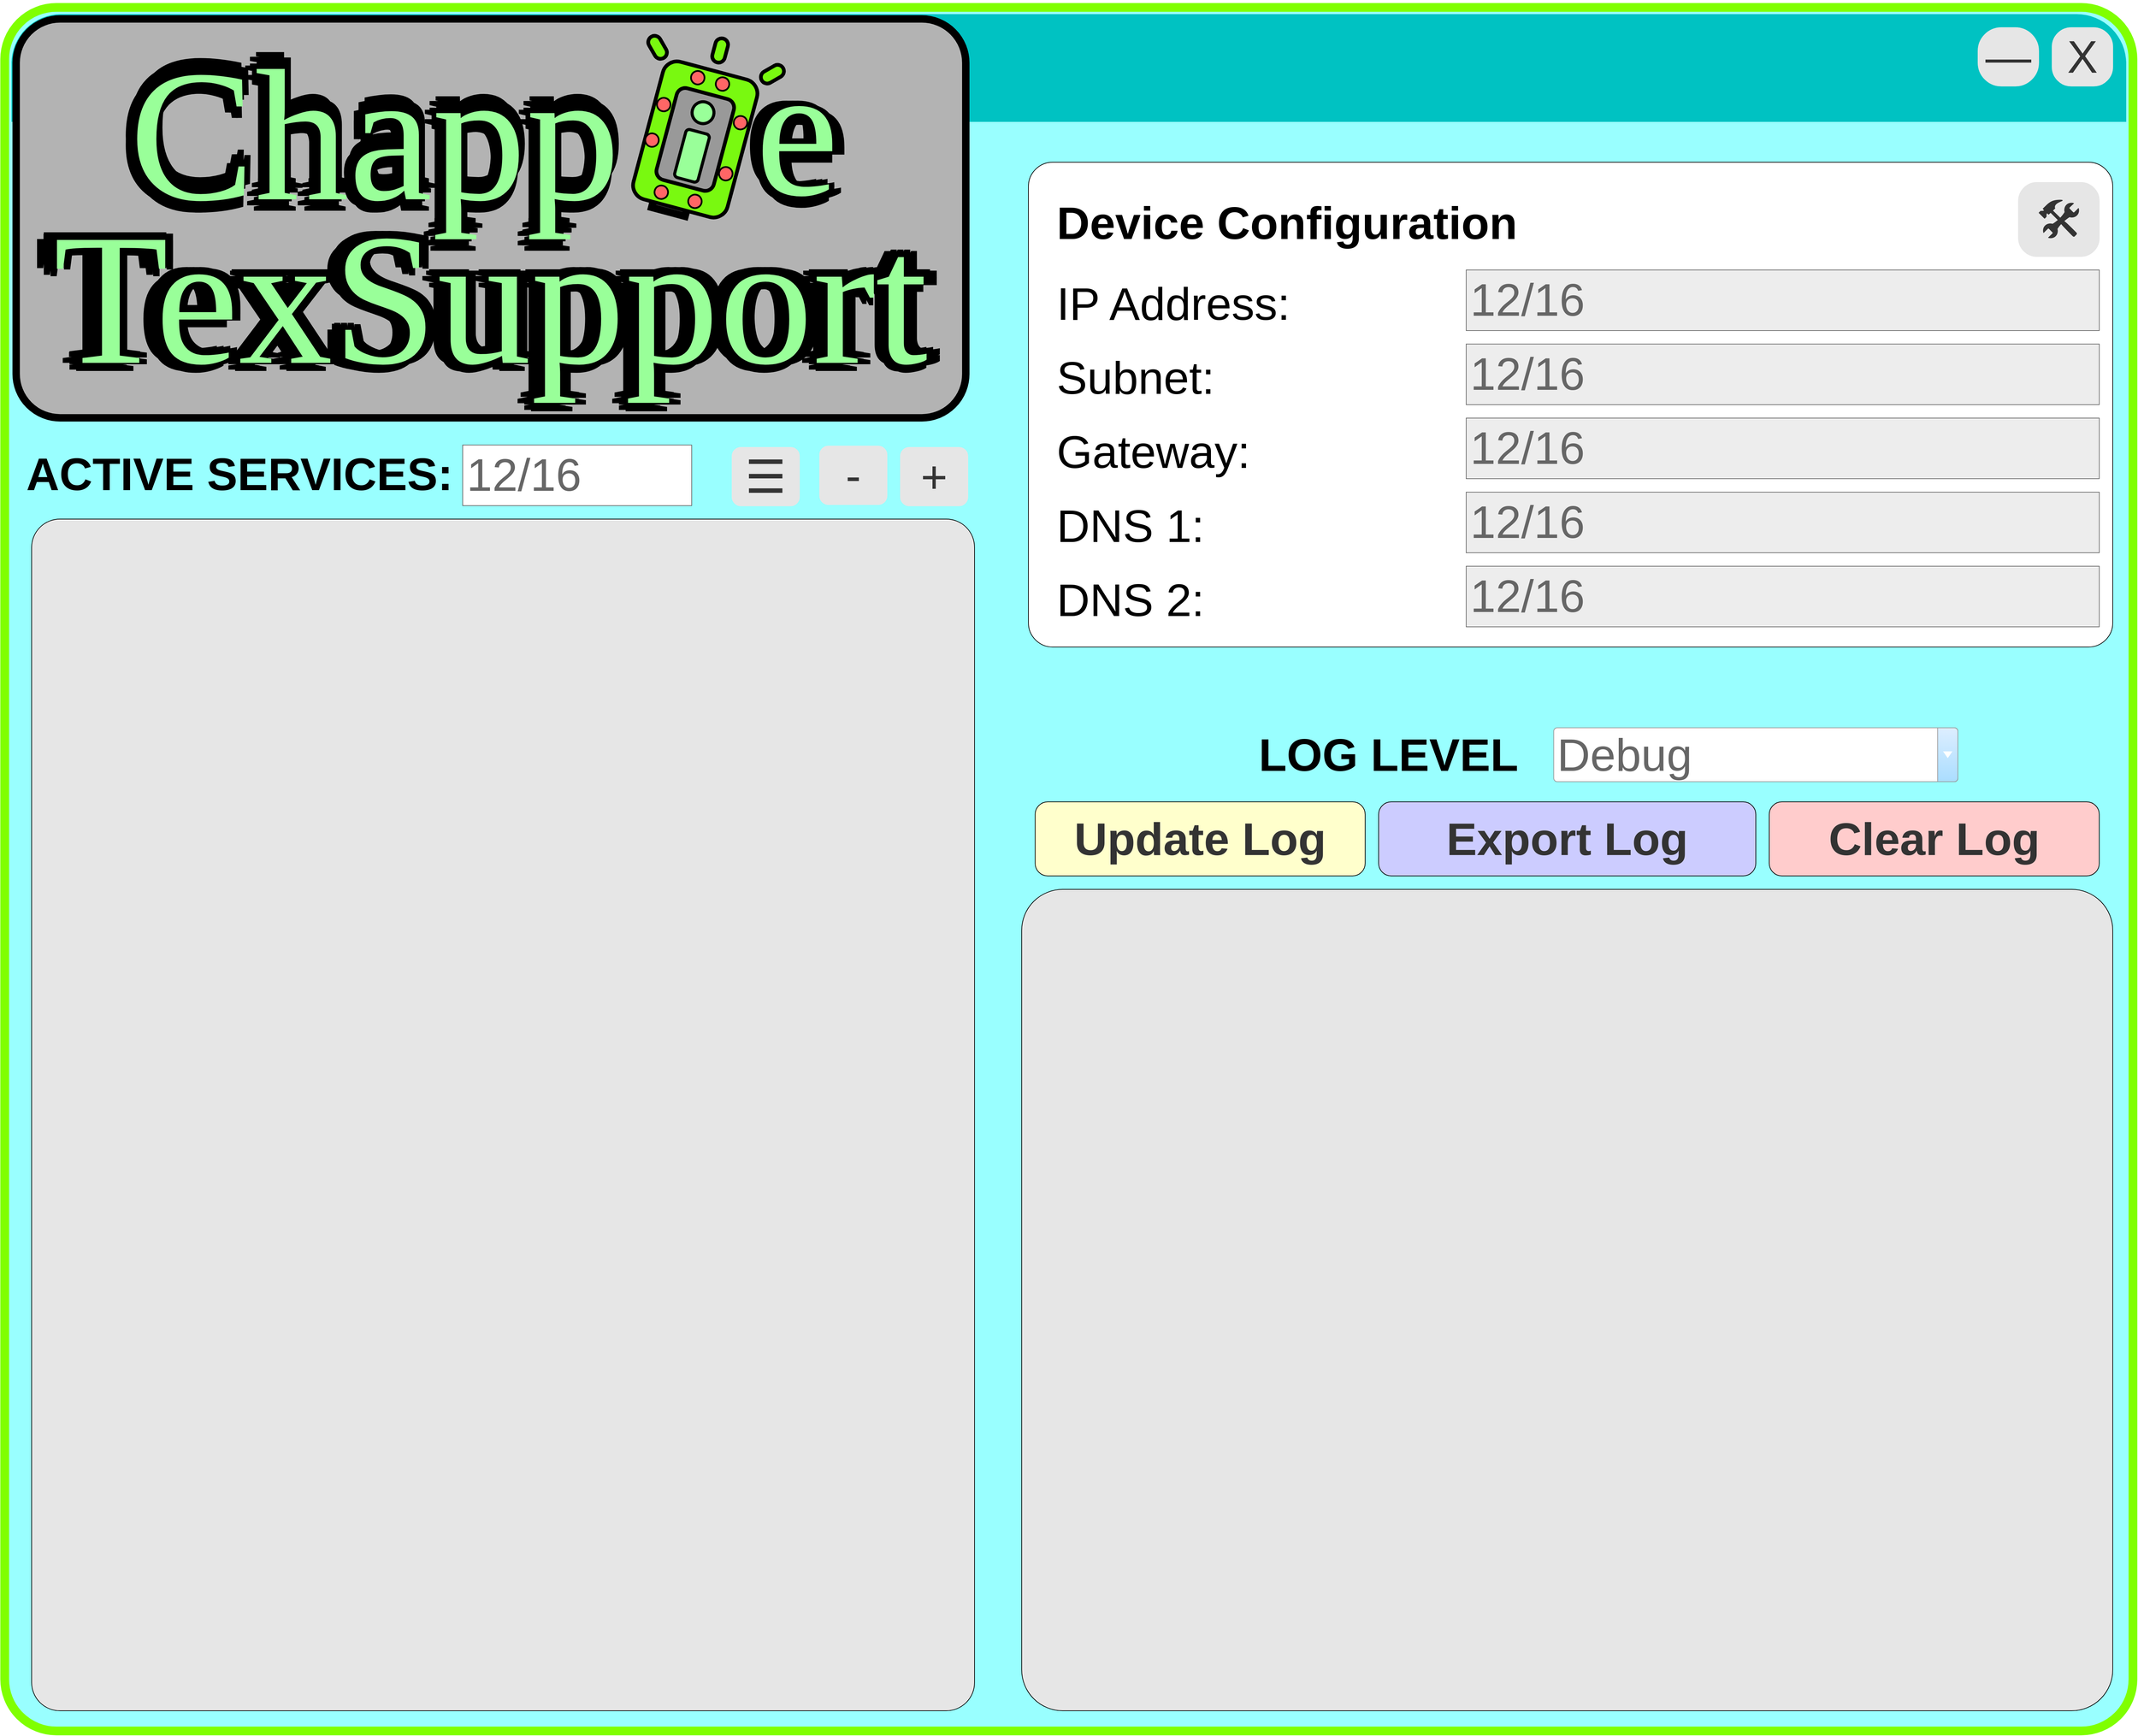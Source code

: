 <mxfile version="24.7.17" pages="2">
  <diagram name="MainWindow" id="oOBrqAGCogC8SRWoqGsm">
    <mxGraphModel dx="7380" dy="5585" grid="1" gridSize="10" guides="1" tooltips="1" connect="1" arrows="1" fold="1" page="1" pageScale="1" pageWidth="1100" pageHeight="850" math="0" shadow="0">
      <root>
        <mxCell id="0" />
        <mxCell id="1" style="locked=1;" parent="0" />
        <mxCell id="yLteLBrz_BaPCfXy9s6h-1" value="" style="rounded=1;whiteSpace=wrap;html=1;fillColor=#99FFFF;strokeColor=#80FF00;strokeWidth=13;arcSize=3;" vertex="1" parent="1">
          <mxGeometry x="-2130" y="-1800" width="3160" height="2560" as="geometry" />
        </mxCell>
        <mxCell id="R0jo2DVKb32yIrKD3T5F-70" value="" style="rounded=1;whiteSpace=wrap;html=1;arcSize=46;fillColor=#00C2C2;strokeColor=none;" vertex="1" parent="1">
          <mxGeometry x="-2120" y="-1790" width="3140" height="160" as="geometry" />
        </mxCell>
        <mxCell id="R0jo2DVKb32yIrKD3T5F-71" value="" style="rounded=1;whiteSpace=wrap;html=1;arcSize=0;fillColor=#00C2C2;strokeColor=none;" vertex="1" parent="1">
          <mxGeometry x="-2120" y="-1720" width="3140" height="90" as="geometry" />
        </mxCell>
        <mxCell id="yLteLBrz_BaPCfXy9s6h-2" value="Logo" style="locked=1;" parent="0" />
        <mxCell id="yLteLBrz_BaPCfXy9s6h-62" value="" style="group" vertex="1" connectable="0" parent="yLteLBrz_BaPCfXy9s6h-2">
          <mxGeometry x="-2113" y="-1811" width="1417.269" height="630.002" as="geometry" />
        </mxCell>
        <mxCell id="yLteLBrz_BaPCfXy9s6h-22" value="" style="group" vertex="1" connectable="0" parent="yLteLBrz_BaPCfXy9s6h-62">
          <mxGeometry y="28.156" width="1410.0" height="601.846" as="geometry" />
        </mxCell>
        <mxCell id="yLteLBrz_BaPCfXy9s6h-24" value="" style="rounded=1;whiteSpace=wrap;html=1;arcSize=11;fillColor=#B3B3B3;strokeWidth=11;container=0;" vertex="1" parent="yLteLBrz_BaPCfXy9s6h-22">
          <mxGeometry width="1410.0" height="592.458" as="geometry" />
        </mxCell>
        <mxCell id="R0jo2DVKb32yIrKD3T5F-49" value="" style="group" vertex="1" connectable="0" parent="yLteLBrz_BaPCfXy9s6h-22">
          <mxGeometry x="910.0" y="21.844" width="233.33" height="304.98" as="geometry" />
        </mxCell>
        <mxCell id="yLteLBrz_BaPCfXy9s6h-23" value="" style="rounded=0;whiteSpace=wrap;html=1;rotation=105;strokeWidth=11;fillColor=#B3B3B3;container=0;" vertex="1" parent="R0jo2DVKb32yIrKD3T5F-49">
          <mxGeometry x="3.542" y="167.491" width="148.008" height="51.268" as="geometry" />
        </mxCell>
        <mxCell id="yLteLBrz_BaPCfXy9s6h-25" value="" style="group" vertex="1" connectable="0" parent="R0jo2DVKb32yIrKD3T5F-49">
          <mxGeometry width="233.33" height="304.98" as="geometry" />
        </mxCell>
        <mxCell id="yLteLBrz_BaPCfXy9s6h-26" value="" style="rounded=1;whiteSpace=wrap;html=1;arcSize=50;strokeColor=default;fillColor=#79F910;rotation=-30;strokeWidth=5.5;container=0;" vertex="1" parent="yLteLBrz_BaPCfXy9s6h-25">
          <mxGeometry x="194.326" y="50.475" width="36.566" height="18.918" as="geometry" />
        </mxCell>
        <mxCell id="yLteLBrz_BaPCfXy9s6h-27" value="" style="rounded=1;whiteSpace=wrap;html=1;rotation=15;fillColor=#79F910;strokeWidth=5.5;container=0;" vertex="1" parent="yLteLBrz_BaPCfXy9s6h-25">
          <mxGeometry x="25.806" y="51.214" width="144.496" height="211.375" as="geometry" />
        </mxCell>
        <mxCell id="yLteLBrz_BaPCfXy9s6h-28" value="" style="rounded=1;whiteSpace=wrap;html=1;rotation=15;fillColor=#999999;strokeWidth=5.5;container=0;" vertex="1" parent="yLteLBrz_BaPCfXy9s6h-25">
          <mxGeometry x="54.147" y="86.541" width="87.813" height="140.723" as="geometry" />
        </mxCell>
        <mxCell id="yLteLBrz_BaPCfXy9s6h-29" value="" style="rounded=1;whiteSpace=wrap;html=1;rotation=15;fillColor=#99FF99;strokeWidth=4.5;container=0;" vertex="1" parent="yLteLBrz_BaPCfXy9s6h-25">
          <mxGeometry x="75.168" y="144.302" width="35.996" height="73.746" as="geometry" />
        </mxCell>
        <mxCell id="yLteLBrz_BaPCfXy9s6h-30" value="" style="ellipse;whiteSpace=wrap;html=1;aspect=fixed;fillColor=#FF6666;strokeWidth=2.5;container=0;rotation=-30;" vertex="1" parent="yLteLBrz_BaPCfXy9s6h-25">
          <mxGeometry x="91.765" y="55.14" width="20.056" height="20.056" as="geometry" />
        </mxCell>
        <mxCell id="yLteLBrz_BaPCfXy9s6h-31" value="" style="rounded=1;whiteSpace=wrap;html=1;arcSize=50;rotation=-75;strokeColor=default;fillColor=#79F910;container=0;strokeWidth=5.5;" vertex="1" parent="yLteLBrz_BaPCfXy9s6h-25">
          <mxGeometry x="116.733" y="15.281" width="36.566" height="18.918" as="geometry" />
        </mxCell>
        <mxCell id="yLteLBrz_BaPCfXy9s6h-32" value="" style="rounded=1;whiteSpace=wrap;html=1;arcSize=50;strokeColor=default;fillColor=#79F910;rotation=-120;strokeWidth=5.5;container=0;" vertex="1" parent="yLteLBrz_BaPCfXy9s6h-25">
          <mxGeometry x="23.819" y="10.592" width="36.566" height="18.918" as="geometry" />
        </mxCell>
        <mxCell id="yLteLBrz_BaPCfXy9s6h-33" value="" style="ellipse;whiteSpace=wrap;html=1;aspect=fixed;fillColor=#FF6666;strokeWidth=2.5;container=0;rotation=-30;" vertex="1" parent="yLteLBrz_BaPCfXy9s6h-25">
          <mxGeometry x="128.512" y="64.525" width="20.056" height="20.056" as="geometry" />
        </mxCell>
        <mxCell id="yLteLBrz_BaPCfXy9s6h-34" value="" style="ellipse;whiteSpace=wrap;html=1;aspect=fixed;fillColor=#FF6666;strokeWidth=2.5;container=0;rotation=-30;" vertex="1" parent="yLteLBrz_BaPCfXy9s6h-25">
          <mxGeometry x="41.221" y="95.028" width="20.056" height="20.056" as="geometry" />
        </mxCell>
        <mxCell id="yLteLBrz_BaPCfXy9s6h-35" value="" style="ellipse;whiteSpace=wrap;html=1;aspect=fixed;fillColor=#FF6666;strokeWidth=2.5;container=0;rotation=-30;" vertex="1" parent="yLteLBrz_BaPCfXy9s6h-25">
          <mxGeometry x="23.823" y="147.821" width="20.056" height="20.056" as="geometry" />
        </mxCell>
        <mxCell id="yLteLBrz_BaPCfXy9s6h-36" value="" style="ellipse;whiteSpace=wrap;html=1;aspect=fixed;fillColor=#FF6666;strokeWidth=2.5;container=0;rotation=-30;" vertex="1" parent="yLteLBrz_BaPCfXy9s6h-25">
          <mxGeometry x="155.185" y="122.011" width="20.056" height="20.056" as="geometry" />
        </mxCell>
        <mxCell id="yLteLBrz_BaPCfXy9s6h-37" value="" style="ellipse;whiteSpace=wrap;html=1;aspect=fixed;fillColor=#FF6666;strokeWidth=2.5;container=0;rotation=-30;" vertex="1" parent="yLteLBrz_BaPCfXy9s6h-25">
          <mxGeometry x="133.362" y="197.775" width="20.056" height="20.056" as="geometry" />
        </mxCell>
        <mxCell id="yLteLBrz_BaPCfXy9s6h-38" value="" style="ellipse;whiteSpace=wrap;html=1;aspect=fixed;fillColor=#FF6666;strokeWidth=2.5;container=0;rotation=-30;" vertex="1" parent="yLteLBrz_BaPCfXy9s6h-25">
          <mxGeometry x="37.584" y="225.251" width="20.056" height="20.056" as="geometry" />
        </mxCell>
        <mxCell id="yLteLBrz_BaPCfXy9s6h-39" value="" style="ellipse;whiteSpace=wrap;html=1;aspect=fixed;fillColor=#FF6666;strokeWidth=2.5;container=0;rotation=-30;" vertex="1" parent="yLteLBrz_BaPCfXy9s6h-25">
          <mxGeometry x="87.582" y="238.802" width="20.056" height="20.056" as="geometry" />
        </mxCell>
        <mxCell id="yLteLBrz_BaPCfXy9s6h-40" value="" style="ellipse;whiteSpace=wrap;html=1;aspect=fixed;fillColor=#99FF99;strokeWidth=4.5;container=0;rotation=-30;" vertex="1" parent="yLteLBrz_BaPCfXy9s6h-25">
          <mxGeometry x="93.353" y="100.894" width="32.498" height="32.498" as="geometry" />
        </mxCell>
        <mxCell id="R0jo2DVKb32yIrKD3T5F-36" value="" style="group" vertex="1" connectable="0" parent="yLteLBrz_BaPCfXy9s6h-22">
          <mxGeometry x="130.001" y="-18.155" width="806" height="384" as="geometry" />
        </mxCell>
        <mxCell id="R0jo2DVKb32yIrKD3T5F-35" value="&lt;span style=&quot;font-size: 279px;&quot;&gt;Chapp&lt;/span&gt;" style="text;html=1;align=center;verticalAlign=middle;resizable=0;points=[];autosize=1;strokeColor=none;fillColor=none;fontFamily=Forte;fontSize=279;fontColor=#000000;spacing=2.0;spacingRight=0;shadow=1;rounded=0;arcSize=50;textShadow=1;shadowOpacity=100;shadowOffsetX=-10;shadowOffsetY=-8;shadowBlur=0;shadowColor=#000000;" vertex="1" parent="R0jo2DVKb32yIrKD3T5F-36">
          <mxGeometry y="34" width="790" height="350" as="geometry" />
        </mxCell>
        <mxCell id="R0jo2DVKb32yIrKD3T5F-30" value="&lt;span style=&quot;font-size: 279px;&quot;&gt;Chapp&lt;/span&gt;" style="text;html=1;align=center;verticalAlign=middle;resizable=0;points=[];autosize=1;strokeColor=none;fillColor=none;fontFamily=Forte;fontSize=279;fontColor=#000000;spacing=2.0;spacingRight=0;shadow=1;rounded=0;arcSize=50;textShadow=1;shadowOpacity=100;shadowOffsetX=-10;shadowOffsetY=-8;shadowBlur=0;shadowColor=#000000;" vertex="1" parent="R0jo2DVKb32yIrKD3T5F-36">
          <mxGeometry x="7" y="7" width="790" height="350" as="geometry" />
        </mxCell>
        <mxCell id="R0jo2DVKb32yIrKD3T5F-31" value="&lt;span style=&quot;font-size: 279px;&quot;&gt;Chapp&lt;/span&gt;" style="text;html=1;align=center;verticalAlign=middle;resizable=0;points=[];autosize=1;strokeColor=none;fillColor=none;fontFamily=Forte;fontSize=279;fontColor=#000000;spacing=2.0;spacingRight=0;shadow=1;rounded=0;arcSize=50;textShadow=1;shadowOpacity=100;shadowOffsetX=-10;shadowOffsetY=-8;shadowBlur=0;shadowColor=#000000;" vertex="1" parent="R0jo2DVKb32yIrKD3T5F-36">
          <mxGeometry x="9" y="7" width="790" height="350" as="geometry" />
        </mxCell>
        <mxCell id="R0jo2DVKb32yIrKD3T5F-32" value="&lt;span style=&quot;font-size: 279px;&quot;&gt;Chapp&lt;/span&gt;" style="text;html=1;align=center;verticalAlign=middle;resizable=0;points=[];autosize=1;strokeColor=none;fillColor=none;fontFamily=Forte;fontSize=279;fontColor=#000000;spacing=2.0;spacingRight=0;shadow=1;rounded=0;arcSize=50;textShadow=1;shadowOpacity=100;shadowOffsetX=-10;shadowOffsetY=-8;shadowBlur=0;shadowColor=#000000;" vertex="1" parent="R0jo2DVKb32yIrKD3T5F-36">
          <mxGeometry y="20" width="790" height="350" as="geometry" />
        </mxCell>
        <mxCell id="R0jo2DVKb32yIrKD3T5F-33" value="&lt;span style=&quot;font-size: 279px;&quot;&gt;Chapp&lt;/span&gt;" style="text;html=1;align=center;verticalAlign=middle;resizable=0;points=[];autosize=1;strokeColor=none;fillColor=none;fontFamily=Forte;fontSize=279;fontColor=#000000;spacing=2.0;spacingRight=0;shadow=1;rounded=0;arcSize=50;textShadow=1;shadowOpacity=100;shadowOffsetX=-10;shadowOffsetY=-8;shadowBlur=0;shadowColor=#000000;" vertex="1" parent="R0jo2DVKb32yIrKD3T5F-36">
          <mxGeometry x="6" y="34" width="790" height="350" as="geometry" />
        </mxCell>
        <mxCell id="R0jo2DVKb32yIrKD3T5F-34" value="&lt;span style=&quot;font-size: 279px;&quot;&gt;Chapp&lt;/span&gt;" style="text;html=1;align=center;verticalAlign=middle;resizable=0;points=[];autosize=1;strokeColor=none;fillColor=none;fontFamily=Forte;fontSize=279;fontColor=#000000;spacing=2.0;spacingRight=0;shadow=1;rounded=0;arcSize=50;textShadow=1;shadowOpacity=100;shadowOffsetX=-10;shadowOffsetY=-8;shadowBlur=0;shadowColor=#000000;" vertex="1" parent="R0jo2DVKb32yIrKD3T5F-36">
          <mxGeometry x="16" width="790" height="350" as="geometry" />
        </mxCell>
        <mxCell id="yLteLBrz_BaPCfXy9s6h-51" value="&lt;span style=&quot;font-size: 279px;&quot;&gt;Chapp&lt;/span&gt;" style="text;html=1;align=center;verticalAlign=middle;resizable=0;points=[];autosize=1;strokeColor=none;fillColor=none;fontFamily=Forte;fontSize=279;fontColor=#99FF99;spacing=2.0;spacingRight=0;shadow=1;rounded=0;arcSize=50;textShadow=1;shadowOpacity=100;shadowOffsetX=-10;shadowOffsetY=-8;shadowBlur=0;shadowColor=#000000;" vertex="1" parent="R0jo2DVKb32yIrKD3T5F-36">
          <mxGeometry x="7" y="17" width="790" height="350" as="geometry" />
        </mxCell>
        <mxCell id="R0jo2DVKb32yIrKD3T5F-51" value="" style="group" vertex="1" connectable="0" parent="yLteLBrz_BaPCfXy9s6h-22">
          <mxGeometry x="1079.995" y="-8.158" width="167" height="367" as="geometry" />
        </mxCell>
        <mxCell id="R0jo2DVKb32yIrKD3T5F-45" value="&lt;span style=&quot;font-size: 279px;&quot;&gt;e&lt;/span&gt;" style="text;html=1;align=center;verticalAlign=middle;resizable=0;points=[];autosize=1;strokeColor=none;fillColor=none;fontFamily=Forte;fontSize=279;fontColor=#000000;spacing=2.0;spacingRight=0;shadow=1;rounded=0;arcSize=50;textShadow=1;shadowOpacity=100;shadowOffsetX=-10;shadowOffsetY=-8;shadowBlur=0;shadowColor=#000000;" vertex="1" parent="R0jo2DVKb32yIrKD3T5F-51">
          <mxGeometry x="17" width="140" height="350" as="geometry" />
        </mxCell>
        <mxCell id="R0jo2DVKb32yIrKD3T5F-46" value="&lt;span style=&quot;font-size: 279px;&quot;&gt;e&lt;/span&gt;" style="text;html=1;align=center;verticalAlign=middle;resizable=0;points=[];autosize=1;strokeColor=none;fillColor=none;fontFamily=Forte;fontSize=279;fontColor=#000000;spacing=2.0;spacingRight=0;shadow=1;rounded=0;arcSize=50;textShadow=1;shadowOpacity=100;shadowOffsetX=-10;shadowOffsetY=-8;shadowBlur=0;shadowColor=#000000;" vertex="1" parent="R0jo2DVKb32yIrKD3T5F-51">
          <mxGeometry x="27" y="5" width="140" height="350" as="geometry" />
        </mxCell>
        <mxCell id="R0jo2DVKb32yIrKD3T5F-47" value="&lt;span style=&quot;font-size: 279px;&quot;&gt;e&lt;/span&gt;" style="text;html=1;align=center;verticalAlign=middle;resizable=0;points=[];autosize=1;strokeColor=none;fillColor=none;fontFamily=Forte;fontSize=279;fontColor=#000000;spacing=2.0;spacingRight=0;shadow=1;rounded=0;arcSize=50;textShadow=1;shadowOpacity=100;shadowOffsetX=-10;shadowOffsetY=-8;shadowBlur=0;shadowColor=#000000;container=1;" vertex="1" parent="R0jo2DVKb32yIrKD3T5F-51">
          <mxGeometry x="9" y="17" width="140" height="350" as="geometry" />
        </mxCell>
        <mxCell id="R0jo2DVKb32yIrKD3T5F-48" value="&lt;span style=&quot;font-size: 279px;&quot;&gt;e&lt;/span&gt;" style="text;html=1;align=center;verticalAlign=middle;resizable=0;points=[];autosize=1;strokeColor=none;fillColor=none;fontFamily=Forte;fontSize=279;fontColor=#000000;spacing=2.0;spacingRight=0;shadow=1;rounded=0;arcSize=50;textShadow=1;shadowOpacity=100;shadowOffsetX=-10;shadowOffsetY=-8;shadowBlur=0;shadowColor=#000000;" vertex="1" parent="R0jo2DVKb32yIrKD3T5F-51">
          <mxGeometry width="140" height="350" as="geometry" />
        </mxCell>
        <mxCell id="yLteLBrz_BaPCfXy9s6h-45" value="&lt;span style=&quot;font-size: 279px;&quot;&gt;e&lt;/span&gt;" style="text;html=1;align=center;verticalAlign=middle;resizable=0;points=[];autosize=1;strokeColor=none;fillColor=none;fontFamily=Forte;fontSize=279;fontColor=#99FF99;spacing=2.0;spacingRight=0;shadow=1;rounded=0;arcSize=50;textShadow=1;shadowOpacity=100;shadowOffsetX=-10;shadowOffsetY=-8;shadowBlur=0;shadowColor=#000000;" vertex="1" parent="R0jo2DVKb32yIrKD3T5F-51">
          <mxGeometry x="9" width="140" height="350" as="geometry" />
        </mxCell>
        <mxCell id="R0jo2DVKb32yIrKD3T5F-29" value="" style="group" vertex="1" connectable="0" parent="yLteLBrz_BaPCfXy9s6h-22">
          <mxGeometry x="20.003" y="231.846" width="1377.266" height="370" as="geometry" />
        </mxCell>
        <mxCell id="R0jo2DVKb32yIrKD3T5F-37" value="" style="group" vertex="1" connectable="0" parent="R0jo2DVKb32yIrKD3T5F-29">
          <mxGeometry x="-10.0" y="-1.59" width="1377.266" height="370" as="geometry" />
        </mxCell>
        <mxCell id="R0jo2DVKb32yIrKD3T5F-38" value="&lt;font style=&quot;font-size: 281px;&quot; face=&quot;Forte&quot;&gt;TexSupport&lt;/font&gt;" style="text;html=1;align=center;verticalAlign=middle;resizable=0;points=[];autosize=1;strokeColor=none;fillColor=none;fontColor=#000000;textShadow=0;shadowOpacity=100;shadowBlur=0;shadowOffsetY=-8;shadowOffsetX=-10;fontSize=281;" vertex="1" parent="R0jo2DVKb32yIrKD3T5F-37">
          <mxGeometry x="8.632" y="10" width="1320" height="350" as="geometry" />
        </mxCell>
        <mxCell id="R0jo2DVKb32yIrKD3T5F-39" value="&lt;font style=&quot;font-size: 281px;&quot; face=&quot;Forte&quot;&gt;TexSupport&lt;/font&gt;" style="text;html=1;align=center;verticalAlign=middle;resizable=0;points=[];autosize=1;strokeColor=none;fillColor=none;fontColor=#000000;textShadow=0;shadowOpacity=100;shadowBlur=0;shadowOffsetY=-8;shadowOffsetX=-10;fontSize=281;" vertex="1" parent="R0jo2DVKb32yIrKD3T5F-37">
          <mxGeometry x="28.632" width="1320" height="350" as="geometry" />
        </mxCell>
        <mxCell id="R0jo2DVKb32yIrKD3T5F-40" value="&lt;font style=&quot;font-size: 281px;&quot; face=&quot;Forte&quot;&gt;TexSupport&lt;/font&gt;" style="text;html=1;align=center;verticalAlign=middle;resizable=0;points=[];autosize=1;strokeColor=none;fillColor=none;fontColor=#000000;textShadow=0;shadowOpacity=100;shadowBlur=0;shadowOffsetY=-8;shadowOffsetX=-10;fontSize=281;" vertex="1" parent="R0jo2DVKb32yIrKD3T5F-37">
          <mxGeometry x="38.632" y="10" width="1320" height="350" as="geometry" />
        </mxCell>
        <mxCell id="R0jo2DVKb32yIrKD3T5F-41" value="&lt;font style=&quot;font-size: 281px;&quot; face=&quot;Forte&quot;&gt;TexSupport&lt;/font&gt;" style="text;html=1;align=center;verticalAlign=middle;resizable=0;points=[];autosize=1;strokeColor=none;fillColor=none;fontColor=#000000;textShadow=0;shadowOpacity=100;shadowBlur=0;shadowOffsetY=-8;shadowOffsetX=-10;fontSize=281;" vertex="1" parent="R0jo2DVKb32yIrKD3T5F-37">
          <mxGeometry x="18.632" y="20" width="1320" height="350" as="geometry" />
        </mxCell>
        <mxCell id="R0jo2DVKb32yIrKD3T5F-42" value="&lt;font style=&quot;font-size: 281px;&quot; face=&quot;Forte&quot;&gt;TexSupport&lt;/font&gt;" style="text;html=1;align=center;verticalAlign=middle;resizable=0;points=[];autosize=1;strokeColor=none;fillColor=none;fontColor=#000000;textShadow=0;shadowOpacity=100;shadowBlur=0;shadowOffsetY=-8;shadowOffsetX=-10;fontSize=281;" vertex="1" parent="R0jo2DVKb32yIrKD3T5F-37">
          <mxGeometry x="18.632" width="1320" height="350" as="geometry" />
        </mxCell>
        <mxCell id="R0jo2DVKb32yIrKD3T5F-43" value="&lt;font style=&quot;font-size: 281px;&quot; face=&quot;Forte&quot;&gt;TexSupport&lt;/font&gt;" style="text;html=1;align=center;verticalAlign=middle;resizable=0;points=[];autosize=1;strokeColor=none;fillColor=none;fontColor=#000000;textShadow=0;shadowOpacity=100;shadowBlur=0;shadowOffsetY=-8;shadowOffsetX=-10;fontSize=281;" vertex="1" parent="R0jo2DVKb32yIrKD3T5F-37">
          <mxGeometry x="38.632" width="1320" height="350" as="geometry" />
        </mxCell>
        <mxCell id="R0jo2DVKb32yIrKD3T5F-44" value="&lt;font face=&quot;Forte&quot; style=&quot;font-size: 279px;&quot;&gt;TexSupport&lt;/font&gt;" style="text;html=1;align=center;verticalAlign=middle;resizable=1;points=[];autosize=0;strokeColor=none;fillColor=none;fontColor=#000000;textShadow=1;shadowOpacity=100;shadowBlur=0;shadowOffsetY=-8;shadowOffsetX=-10;fontSize=279;spacing=300;spacingTop=0;spacingRight=-30.0;spacingLeft=-40;labelBorderColor=none;textDirection=ltr;" vertex="1" parent="R0jo2DVKb32yIrKD3T5F-37">
          <mxGeometry y="16.82" width="1377.266" height="333.184" as="geometry" />
        </mxCell>
        <mxCell id="R0jo2DVKb32yIrKD3T5F-22" value="&lt;font style=&quot;font-size: 281px;&quot; face=&quot;Forte&quot;&gt;TexSupport&lt;/font&gt;" style="text;html=1;align=center;verticalAlign=middle;resizable=0;points=[];autosize=1;strokeColor=none;fillColor=none;fontColor=#000000;textShadow=0;shadowOpacity=100;shadowBlur=0;shadowOffsetY=-8;shadowOffsetX=-10;fontSize=281;" vertex="1" parent="R0jo2DVKb32yIrKD3T5F-29">
          <mxGeometry x="8.632" y="10" width="1320" height="350" as="geometry" />
        </mxCell>
        <mxCell id="yLteLBrz_BaPCfXy9s6h-60" value="&lt;font style=&quot;font-size: 281px;&quot; face=&quot;Forte&quot;&gt;TexSupport&lt;/font&gt;" style="text;html=1;align=center;verticalAlign=middle;resizable=0;points=[];autosize=1;strokeColor=none;fillColor=none;fontColor=#000000;textShadow=0;shadowOpacity=100;shadowBlur=0;shadowOffsetY=-8;shadowOffsetX=-10;fontSize=281;" vertex="1" parent="R0jo2DVKb32yIrKD3T5F-29">
          <mxGeometry x="28.632" width="1320" height="350" as="geometry" />
        </mxCell>
        <mxCell id="R0jo2DVKb32yIrKD3T5F-25" value="&lt;font style=&quot;font-size: 281px;&quot; face=&quot;Forte&quot;&gt;TexSupport&lt;/font&gt;" style="text;html=1;align=center;verticalAlign=middle;resizable=0;points=[];autosize=1;strokeColor=none;fillColor=none;fontColor=#000000;textShadow=0;shadowOpacity=100;shadowBlur=0;shadowOffsetY=-8;shadowOffsetX=-10;fontSize=281;" vertex="1" parent="R0jo2DVKb32yIrKD3T5F-29">
          <mxGeometry x="38.632" y="10" width="1320" height="350" as="geometry" />
        </mxCell>
        <mxCell id="R0jo2DVKb32yIrKD3T5F-26" value="&lt;font style=&quot;font-size: 281px;&quot; face=&quot;Forte&quot;&gt;TexSupport&lt;/font&gt;" style="text;html=1;align=center;verticalAlign=middle;resizable=0;points=[];autosize=1;strokeColor=none;fillColor=none;fontColor=#000000;textShadow=0;shadowOpacity=100;shadowBlur=0;shadowOffsetY=-8;shadowOffsetX=-10;fontSize=281;" vertex="1" parent="R0jo2DVKb32yIrKD3T5F-29">
          <mxGeometry x="18.632" y="20" width="1320" height="350" as="geometry" />
        </mxCell>
        <mxCell id="R0jo2DVKb32yIrKD3T5F-27" value="&lt;font style=&quot;font-size: 281px;&quot; face=&quot;Forte&quot;&gt;TexSupport&lt;/font&gt;" style="text;html=1;align=center;verticalAlign=middle;resizable=0;points=[];autosize=1;strokeColor=none;fillColor=none;fontColor=#000000;textShadow=0;shadowOpacity=100;shadowBlur=0;shadowOffsetY=-8;shadowOffsetX=-10;fontSize=281;" vertex="1" parent="R0jo2DVKb32yIrKD3T5F-29">
          <mxGeometry x="18.632" width="1320" height="350" as="geometry" />
        </mxCell>
        <mxCell id="R0jo2DVKb32yIrKD3T5F-28" value="&lt;font style=&quot;font-size: 281px;&quot; face=&quot;Forte&quot;&gt;TexSupport&lt;/font&gt;" style="text;html=1;align=center;verticalAlign=middle;resizable=0;points=[];autosize=1;strokeColor=none;fillColor=none;fontColor=#000000;textShadow=0;shadowOpacity=100;shadowBlur=0;shadowOffsetY=-8;shadowOffsetX=-10;fontSize=281;" vertex="1" parent="R0jo2DVKb32yIrKD3T5F-29">
          <mxGeometry x="38.632" width="1320" height="350" as="geometry" />
        </mxCell>
        <mxCell id="yLteLBrz_BaPCfXy9s6h-61" value="&lt;font style=&quot;font-size: 279px;&quot; face=&quot;Forte&quot;&gt;TexSupport&lt;/font&gt;" style="text;html=1;align=center;verticalAlign=middle;resizable=1;points=[];autosize=0;strokeColor=none;fillColor=none;fontColor=#99FF99;textShadow=1;shadowOpacity=100;shadowBlur=0;shadowOffsetY=-8;shadowOffsetX=-10;fontSize=279;spacing=300;spacingTop=0;spacingRight=-30.0;spacingLeft=-40;labelBorderColor=none;textDirection=ltr;" vertex="1" parent="R0jo2DVKb32yIrKD3T5F-29">
          <mxGeometry y="16.82" width="1377.266" height="333.184" as="geometry" />
        </mxCell>
        <mxCell id="yLteLBrz_BaPCfXy9s6h-64" value="Services" style="locked=1;" parent="0" />
        <mxCell id="yLteLBrz_BaPCfXy9s6h-65" value="" style="rounded=1;whiteSpace=wrap;html=1;fillColor=#E6E6E6;arcSize=3;" vertex="1" parent="yLteLBrz_BaPCfXy9s6h-64">
          <mxGeometry x="-2090" y="-1040" width="1400" height="1770" as="geometry" />
        </mxCell>
        <mxCell id="R0jo2DVKb32yIrKD3T5F-2" value="+" style="rounded=1;html=1;shadow=0;dashed=0;whiteSpace=wrap;fontSize=68;fillColor=#E6E6E6;align=center;strokeColor=#E6E6E6;fontColor=#333333;" vertex="1" parent="yLteLBrz_BaPCfXy9s6h-64">
          <mxGeometry x="-800" y="-1146.56" width="100" height="86.88" as="geometry" />
        </mxCell>
        <mxCell id="R0jo2DVKb32yIrKD3T5F-3" value="-" style="rounded=1;html=1;shadow=0;dashed=0;whiteSpace=wrap;fontSize=68;fillColor=#E6E6E6;align=center;strokeColor=#E6E6E6;fontColor=#333333;" vertex="1" parent="yLteLBrz_BaPCfXy9s6h-64">
          <mxGeometry x="-920" y="-1148.44" width="100" height="86.88" as="geometry" />
        </mxCell>
        <mxCell id="R0jo2DVKb32yIrKD3T5F-4" value="☰" style="rounded=1;html=1;shadow=0;dashed=0;whiteSpace=wrap;fontSize=68;fillColor=#E6E6E6;align=center;strokeColor=#E6E6E6;fontColor=#333333;" vertex="1" parent="yLteLBrz_BaPCfXy9s6h-64">
          <mxGeometry x="-1050" y="-1146.56" width="100" height="86.88" as="geometry" />
        </mxCell>
        <mxCell id="R0jo2DVKb32yIrKD3T5F-13" value="ACTIVE SERVICES:" style="text;html=1;align=left;verticalAlign=middle;whiteSpace=wrap;rounded=0;fontSize=68;fontStyle=1" vertex="1" parent="yLteLBrz_BaPCfXy9s6h-64">
          <mxGeometry x="-2100" y="-1146.56" width="640" height="80" as="geometry" />
        </mxCell>
        <mxCell id="R0jo2DVKb32yIrKD3T5F-14" value="12/16" style="strokeWidth=1;shadow=0;dashed=0;align=left;html=1;shape=mxgraph.mockup.text.textBox;fontColor=#666666;align=left;fontSize=68;spacingLeft=4;spacingTop=-3;whiteSpace=wrap;strokeColor=#666666;mainText=;verticalAlign=middle;" vertex="1" parent="yLteLBrz_BaPCfXy9s6h-64">
          <mxGeometry x="-1450" y="-1150" width="340" height="90" as="geometry" />
        </mxCell>
        <mxCell id="R0jo2DVKb32yIrKD3T5F-9" value="Logs" style="" parent="0" />
        <mxCell id="R0jo2DVKb32yIrKD3T5F-10" value="" style="rounded=1;whiteSpace=wrap;html=1;fillColor=#E6E6E6;arcSize=5;" vertex="1" parent="R0jo2DVKb32yIrKD3T5F-9">
          <mxGeometry x="-620" y="-490" width="1620" height="1220" as="geometry" />
        </mxCell>
        <mxCell id="R0jo2DVKb32yIrKD3T5F-11" value="LOG LEVEL" style="text;html=1;align=left;verticalAlign=middle;whiteSpace=wrap;rounded=0;fontSize=68;fontStyle=1" vertex="1" parent="R0jo2DVKb32yIrKD3T5F-9">
          <mxGeometry x="-270" y="-730" width="390" height="80" as="geometry" />
        </mxCell>
        <mxCell id="R0jo2DVKb32yIrKD3T5F-12" value="Debug" style="strokeWidth=1;shadow=0;dashed=0;align=center;html=1;shape=mxgraph.mockup.forms.comboBox;strokeColor=#999999;fillColor=#ddeeff;align=left;fillColor2=#aaddff;mainText=;fontColor=#666666;fontSize=68;spacingLeft=3;" vertex="1" parent="R0jo2DVKb32yIrKD3T5F-9">
          <mxGeometry x="170" y="-730" width="600" height="80" as="geometry" />
        </mxCell>
        <mxCell id="R0jo2DVKb32yIrKD3T5F-74" value="&lt;div style=&quot;&quot;&gt;Export Log&lt;/div&gt;" style="rounded=1;html=1;shadow=0;dashed=0;whiteSpace=wrap;fontSize=68;fillColor=#CCCCFF;align=center;strokeColor=#000000;fontColor=#333333;verticalAlign=middle;arcSize=17;fontStyle=1" vertex="1" parent="R0jo2DVKb32yIrKD3T5F-9">
          <mxGeometry x="-90" y="-620" width="560" height="110" as="geometry" />
        </mxCell>
        <mxCell id="R0jo2DVKb32yIrKD3T5F-75" value="&lt;div style=&quot;&quot;&gt;Clear Log&lt;/div&gt;" style="rounded=1;html=1;shadow=0;dashed=0;whiteSpace=wrap;fontSize=68;fillColor=#FFCCCC;align=center;strokeColor=#000000;fontColor=#333333;verticalAlign=middle;arcSize=17;fontStyle=1" vertex="1" parent="R0jo2DVKb32yIrKD3T5F-9">
          <mxGeometry x="490" y="-620" width="490" height="110" as="geometry" />
        </mxCell>
        <mxCell id="R0jo2DVKb32yIrKD3T5F-76" value="&lt;div style=&quot;&quot;&gt;Update Log&lt;/div&gt;" style="rounded=1;html=1;shadow=0;dashed=0;whiteSpace=wrap;fontSize=68;fillColor=#FFFFCC;align=center;strokeColor=#000000;fontColor=#333333;verticalAlign=middle;arcSize=17;fontStyle=1" vertex="1" parent="R0jo2DVKb32yIrKD3T5F-9">
          <mxGeometry x="-600" y="-620" width="490" height="110" as="geometry" />
        </mxCell>
        <mxCell id="R0jo2DVKb32yIrKD3T5F-16" value="Settings" style="locked=1;" parent="0" />
        <mxCell id="R0jo2DVKb32yIrKD3T5F-17" value="" style="rounded=1;whiteSpace=wrap;html=1;arcSize=5;" vertex="1" parent="R0jo2DVKb32yIrKD3T5F-16">
          <mxGeometry x="-610" y="-1570" width="1610" height="720" as="geometry" />
        </mxCell>
        <mxCell id="R0jo2DVKb32yIrKD3T5F-52" value="Device Configuration" style="text;html=1;align=left;verticalAlign=middle;whiteSpace=wrap;rounded=0;fontSize=68;fontStyle=1" vertex="1" parent="R0jo2DVKb32yIrKD3T5F-16">
          <mxGeometry x="-570" y="-1530" width="710" height="100" as="geometry" />
        </mxCell>
        <mxCell id="R0jo2DVKb32yIrKD3T5F-5" value="🛠️" style="rounded=1;html=1;shadow=0;dashed=0;whiteSpace=wrap;fontSize=68;fillColor=#E6E6E6;align=center;strokeColor=#E6E6E6;fontColor=#333333;arcSize=25;" vertex="1" parent="R0jo2DVKb32yIrKD3T5F-16">
          <mxGeometry x="860" y="-1540" width="120" height="110" as="geometry" />
        </mxCell>
        <mxCell id="R0jo2DVKb32yIrKD3T5F-57" value="IP Address:" style="text;html=1;align=left;verticalAlign=middle;whiteSpace=wrap;rounded=0;fontSize=68;fontStyle=0" vertex="1" parent="R0jo2DVKb32yIrKD3T5F-16">
          <mxGeometry x="-570" y="-1400" width="370" height="80" as="geometry" />
        </mxCell>
        <mxCell id="R0jo2DVKb32yIrKD3T5F-58" value="Subnet:" style="text;html=1;align=left;verticalAlign=middle;whiteSpace=wrap;rounded=0;fontSize=68;fontStyle=0" vertex="1" parent="R0jo2DVKb32yIrKD3T5F-16">
          <mxGeometry x="-570" y="-1290" width="370" height="80" as="geometry" />
        </mxCell>
        <mxCell id="R0jo2DVKb32yIrKD3T5F-59" value="Gateway:" style="text;html=1;align=left;verticalAlign=middle;whiteSpace=wrap;rounded=0;fontSize=68;fontStyle=0" vertex="1" parent="R0jo2DVKb32yIrKD3T5F-16">
          <mxGeometry x="-570" y="-1180" width="370" height="80" as="geometry" />
        </mxCell>
        <mxCell id="R0jo2DVKb32yIrKD3T5F-60" value="DNS 1:" style="text;html=1;align=left;verticalAlign=middle;whiteSpace=wrap;rounded=0;fontSize=68;fontStyle=0" vertex="1" parent="R0jo2DVKb32yIrKD3T5F-16">
          <mxGeometry x="-570" y="-1070" width="370" height="80" as="geometry" />
        </mxCell>
        <mxCell id="R0jo2DVKb32yIrKD3T5F-61" value="DNS 2:" style="text;html=1;align=left;verticalAlign=middle;whiteSpace=wrap;rounded=0;fontSize=68;fontStyle=0" vertex="1" parent="R0jo2DVKb32yIrKD3T5F-16">
          <mxGeometry x="-570" y="-960" width="370" height="80" as="geometry" />
        </mxCell>
        <mxCell id="R0jo2DVKb32yIrKD3T5F-62" value="12/16" style="strokeWidth=1;shadow=0;dashed=0;align=center;html=1;shape=mxgraph.mockup.text.textBox;fontColor=#666666;align=left;fontSize=68;spacingLeft=4;spacingTop=-3;whiteSpace=wrap;strokeColor=#666666;mainText=;fillColor=#EDEDED;" vertex="1" parent="R0jo2DVKb32yIrKD3T5F-16">
          <mxGeometry x="40" y="-1410" width="940" height="90" as="geometry" />
        </mxCell>
        <mxCell id="R0jo2DVKb32yIrKD3T5F-63" value="12/16" style="strokeWidth=1;shadow=0;dashed=0;align=center;html=1;shape=mxgraph.mockup.text.textBox;fontColor=#666666;align=left;fontSize=68;spacingLeft=4;spacingTop=-3;whiteSpace=wrap;strokeColor=#666666;mainText=;fillColor=#EDEDED;" vertex="1" parent="R0jo2DVKb32yIrKD3T5F-16">
          <mxGeometry x="40" y="-1300" width="940" height="90" as="geometry" />
        </mxCell>
        <mxCell id="R0jo2DVKb32yIrKD3T5F-64" value="12/16" style="strokeWidth=1;shadow=0;dashed=0;align=center;html=1;shape=mxgraph.mockup.text.textBox;fontColor=#666666;align=left;fontSize=68;spacingLeft=4;spacingTop=-3;whiteSpace=wrap;strokeColor=#666666;mainText=;fillColor=#EDEDED;" vertex="1" parent="R0jo2DVKb32yIrKD3T5F-16">
          <mxGeometry x="40" y="-1190" width="940" height="90" as="geometry" />
        </mxCell>
        <mxCell id="R0jo2DVKb32yIrKD3T5F-65" value="12/16" style="strokeWidth=1;shadow=0;dashed=0;align=center;html=1;shape=mxgraph.mockup.text.textBox;fontColor=#666666;align=left;fontSize=68;spacingLeft=4;spacingTop=-3;whiteSpace=wrap;strokeColor=#666666;mainText=;fillColor=#EDEDED;" vertex="1" parent="R0jo2DVKb32yIrKD3T5F-16">
          <mxGeometry x="40" y="-1080" width="940" height="90" as="geometry" />
        </mxCell>
        <mxCell id="R0jo2DVKb32yIrKD3T5F-66" value="12/16" style="strokeWidth=1;shadow=0;dashed=0;align=center;html=1;shape=mxgraph.mockup.text.textBox;fontColor=#666666;align=left;fontSize=68;spacingLeft=4;spacingTop=-3;whiteSpace=wrap;strokeColor=#666666;mainText=;fillColor=#EDEDED;" vertex="1" parent="R0jo2DVKb32yIrKD3T5F-16">
          <mxGeometry x="40" y="-970" width="940" height="90" as="geometry" />
        </mxCell>
        <mxCell id="R0jo2DVKb32yIrKD3T5F-8" value="Utilities" style="locked=1;" parent="0" />
        <mxCell id="R0jo2DVKb32yIrKD3T5F-6" value="X" style="rounded=1;html=1;shadow=0;dashed=0;whiteSpace=wrap;fontSize=68;fillColor=#E6E6E6;align=center;strokeColor=#E6E6E6;fontColor=#333333;arcSize=33;" vertex="1" parent="R0jo2DVKb32yIrKD3T5F-8">
          <mxGeometry x="910" y="-1770" width="90" height="86.88" as="geometry" />
        </mxCell>
        <mxCell id="R0jo2DVKb32yIrKD3T5F-7" value="&lt;div style=&quot;&quot;&gt;—&lt;br&gt;&lt;/div&gt;" style="rounded=1;html=1;shadow=0;dashed=0;whiteSpace=wrap;fontSize=68;fillColor=#E6E6E6;align=center;strokeColor=#E6E6E6;fontColor=#333333;verticalAlign=middle;arcSize=40;" vertex="1" parent="R0jo2DVKb32yIrKD3T5F-8">
          <mxGeometry x="800" y="-1770" width="90" height="86.88" as="geometry" />
        </mxCell>
      </root>
    </mxGraphModel>
  </diagram>
  <diagram id="IoTn2-rH9B6j_6uCX1fp" name="Service List Container">
    <mxGraphModel dx="5160" dy="3434" grid="1" gridSize="10" guides="1" tooltips="1" connect="1" arrows="1" fold="1" page="1" pageScale="1" pageWidth="1100" pageHeight="850" math="0" shadow="0">
      <root>
        <mxCell id="0" />
        <mxCell id="1" parent="0" />
        <mxCell id="uDUbe81iXY79nn91JOdr-1" value="" style="rounded=1;whiteSpace=wrap;html=1;arcSize=28;" vertex="1" parent="1">
          <mxGeometry x="-1700" y="-1410" width="1280" height="270" as="geometry" />
        </mxCell>
        <mxCell id="uDUbe81iXY79nn91JOdr-2" value="Service Name" style="text;html=1;align=center;verticalAlign=middle;whiteSpace=wrap;rounded=0;fontSize=79;" vertex="1" parent="1">
          <mxGeometry x="-1650" y="-1330" width="520" height="110" as="geometry" />
        </mxCell>
        <mxCell id="uDUbe81iXY79nn91JOdr-10" value="" style="group" vertex="1" connectable="0" parent="1">
          <mxGeometry x="-650" y="-1325" width="200" height="100" as="geometry" />
        </mxCell>
        <mxCell id="uDUbe81iXY79nn91JOdr-7" value="" style="rounded=1;whiteSpace=wrap;html=1;arcSize=50;fillColor=#99FF99;strokeColor=none;" vertex="1" parent="uDUbe81iXY79nn91JOdr-10">
          <mxGeometry width="200" height="100" as="geometry" />
        </mxCell>
        <mxCell id="uDUbe81iXY79nn91JOdr-8" value="" style="ellipse;whiteSpace=wrap;html=1;aspect=fixed;strokeColor=default;" vertex="1" parent="uDUbe81iXY79nn91JOdr-10">
          <mxGeometry x="100" width="100" height="100" as="geometry" />
        </mxCell>
        <mxCell id="uDUbe81iXY79nn91JOdr-11" value="&lt;span style=&quot;font-size: 42px;&quot;&gt;Port: 25252&lt;/span&gt;" style="rounded=1;whiteSpace=wrap;html=1;align=center;" vertex="1" parent="1">
          <mxGeometry x="-1080" y="-1375" width="390" height="85" as="geometry" />
        </mxCell>
        <mxCell id="uDUbe81iXY79nn91JOdr-12" value="&lt;span style=&quot;font-size: 42px;&quot;&gt;Connected Steps:&lt;/span&gt;" style="rounded=1;whiteSpace=wrap;html=1;align=center;" vertex="1" parent="1">
          <mxGeometry x="-1080" y="-1260" width="390" height="85" as="geometry" />
        </mxCell>
        <mxCell id="uDUbe81iXY79nn91JOdr-13" value="- Update Connected Steps number.&lt;div&gt;- Add tool tip for service name in case it is to long to read.&lt;/div&gt;" style="text;html=1;align=center;verticalAlign=middle;whiteSpace=wrap;rounded=0;fontSize=80;" vertex="1" parent="1">
          <mxGeometry x="-840" y="-1100" width="770" height="560" as="geometry" />
        </mxCell>
      </root>
    </mxGraphModel>
  </diagram>
</mxfile>
